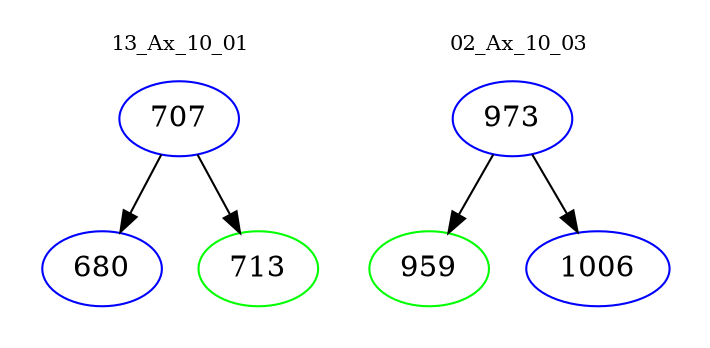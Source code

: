digraph{
subgraph cluster_0 {
color = white
label = "13_Ax_10_01";
fontsize=10;
T0_707 [label="707", color="blue"]
T0_707 -> T0_680 [color="black"]
T0_680 [label="680", color="blue"]
T0_707 -> T0_713 [color="black"]
T0_713 [label="713", color="green"]
}
subgraph cluster_1 {
color = white
label = "02_Ax_10_03";
fontsize=10;
T1_973 [label="973", color="blue"]
T1_973 -> T1_959 [color="black"]
T1_959 [label="959", color="green"]
T1_973 -> T1_1006 [color="black"]
T1_1006 [label="1006", color="blue"]
}
}
